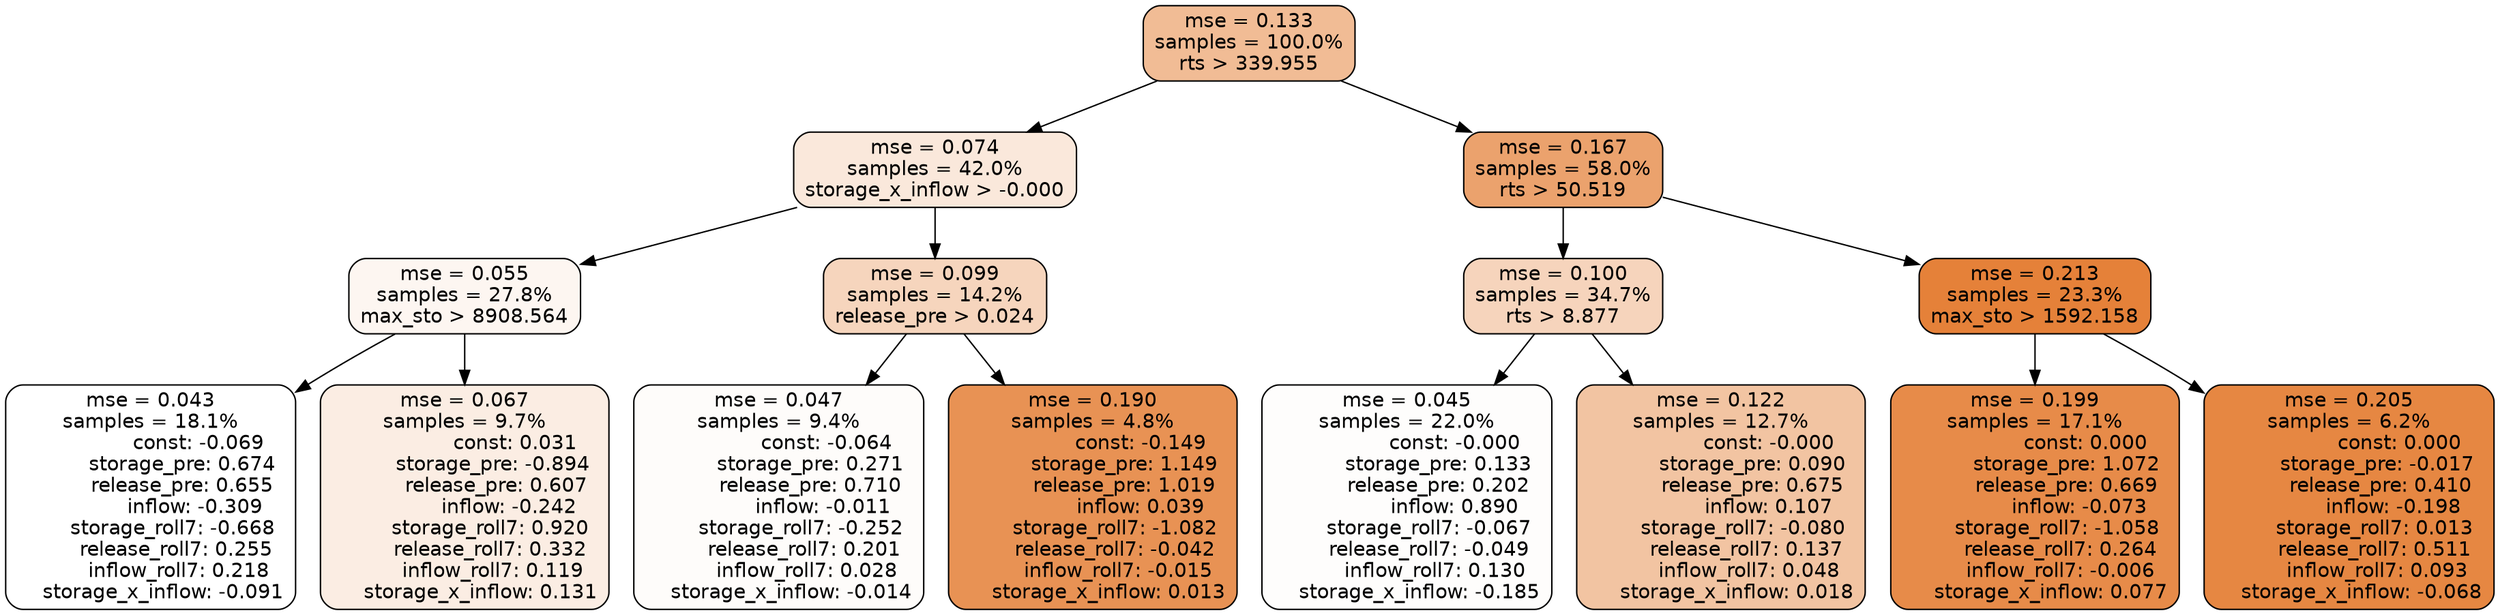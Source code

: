 digraph tree {
node [shape=rectangle, style="filled, rounded", color="black", fontname=helvetica] ;
edge [fontname=helvetica] ;
	"0" [label="mse = 0.133
samples = 100.0%
rts > 339.955", fillcolor="#f1bc95"]
	"8" [label="mse = 0.074
samples = 42.0%
storage_x_inflow > -0.000", fillcolor="#fae8db"]
	"1" [label="mse = 0.167
samples = 58.0%
rts > 50.519", fillcolor="#eba26d"]
	"9" [label="mse = 0.055
samples = 27.8%
max_sto > 8908.564", fillcolor="#fdf6f1"]
	"12" [label="mse = 0.099
samples = 14.2%
release_pre > 0.024", fillcolor="#f6d5bd"]
	"2" [label="mse = 0.100
samples = 34.7%
rts > 8.877", fillcolor="#f6d4bc"]
	"5" [label="mse = 0.213
samples = 23.3%
max_sto > 1592.158", fillcolor="#e58139"]
	"10" [label="mse = 0.043
samples = 18.1%
               const: -0.069
          storage_pre: 0.674
          release_pre: 0.655
              inflow: -0.309
       storage_roll7: -0.668
        release_roll7: 0.255
         inflow_roll7: 0.218
    storage_x_inflow: -0.091", fillcolor="#ffffff"]
	"11" [label="mse = 0.067
samples = 9.7%
                const: 0.031
         storage_pre: -0.894
          release_pre: 0.607
              inflow: -0.242
        storage_roll7: 0.920
        release_roll7: 0.332
         inflow_roll7: 0.119
     storage_x_inflow: 0.131", fillcolor="#fbede3"]
	"13" [label="mse = 0.047
samples = 9.4%
               const: -0.064
          storage_pre: 0.271
          release_pre: 0.710
              inflow: -0.011
       storage_roll7: -0.252
        release_roll7: 0.201
         inflow_roll7: 0.028
    storage_x_inflow: -0.014", fillcolor="#fefcfa"]
	"14" [label="mse = 0.190
samples = 4.8%
               const: -0.149
          storage_pre: 1.149
          release_pre: 1.019
               inflow: 0.039
       storage_roll7: -1.082
       release_roll7: -0.042
        inflow_roll7: -0.015
     storage_x_inflow: 0.013", fillcolor="#e89254"]
	"3" [label="mse = 0.045
samples = 22.0%
               const: -0.000
          storage_pre: 0.133
          release_pre: 0.202
               inflow: 0.890
       storage_roll7: -0.067
       release_roll7: -0.049
         inflow_roll7: 0.130
    storage_x_inflow: -0.185", fillcolor="#fefdfc"]
	"4" [label="mse = 0.122
samples = 12.7%
               const: -0.000
          storage_pre: 0.090
          release_pre: 0.675
               inflow: 0.107
       storage_roll7: -0.080
        release_roll7: 0.137
         inflow_roll7: 0.048
     storage_x_inflow: 0.018", fillcolor="#f2c4a2"]
	"6" [label="mse = 0.199
samples = 17.1%
                const: 0.000
          storage_pre: 1.072
          release_pre: 0.669
              inflow: -0.073
       storage_roll7: -1.058
        release_roll7: 0.264
        inflow_roll7: -0.006
     storage_x_inflow: 0.077", fillcolor="#e78b49"]
	"7" [label="mse = 0.205
samples = 6.2%
                const: 0.000
         storage_pre: -0.017
          release_pre: 0.410
              inflow: -0.198
        storage_roll7: 0.013
        release_roll7: 0.511
         inflow_roll7: 0.093
    storage_x_inflow: -0.068", fillcolor="#e68742"]

	"0" -> "1"
	"0" -> "8"
	"8" -> "9"
	"8" -> "12"
	"1" -> "2"
	"1" -> "5"
	"9" -> "10"
	"9" -> "11"
	"12" -> "13"
	"12" -> "14"
	"2" -> "3"
	"2" -> "4"
	"5" -> "6"
	"5" -> "7"
}